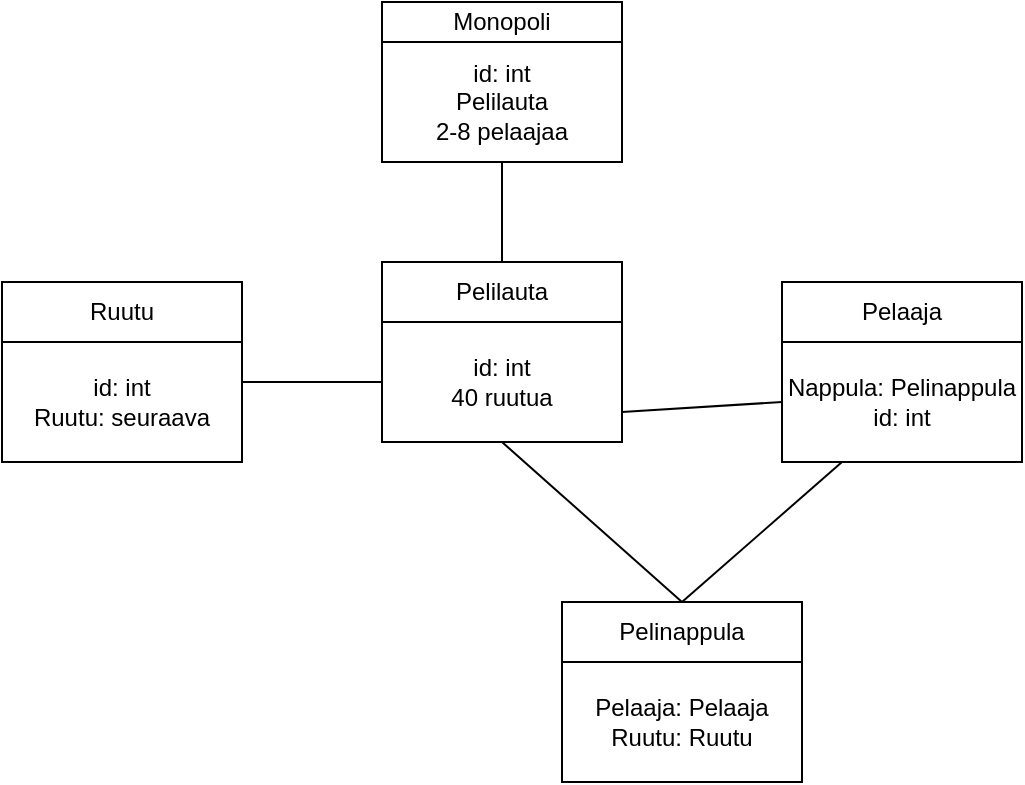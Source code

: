<mxfile version="12.8.6" type="device"><diagram id="JnfZ1DnmYC-s_w-Qnbk-" name="Page-1"><mxGraphModel dx="1038" dy="548" grid="1" gridSize="10" guides="1" tooltips="1" connect="1" arrows="1" fold="1" page="1" pageScale="1" pageWidth="827" pageHeight="1169" math="0" shadow="0"><root><mxCell id="0"/><mxCell id="1" parent="0"/><mxCell id="wuMi8fpval-3Vk3nx-K8-15" value="" style="edgeStyle=orthogonalEdgeStyle;rounded=0;orthogonalLoop=1;jettySize=auto;html=1;" edge="1" parent="1" source="wuMi8fpval-3Vk3nx-K8-2" target="wuMi8fpval-3Vk3nx-K8-14"><mxGeometry relative="1" as="geometry"/></mxCell><mxCell id="wuMi8fpval-3Vk3nx-K8-2" value="id: int&lt;br&gt;Pelilauta&lt;br&gt;2-8 pelaajaa" style="rounded=0;whiteSpace=wrap;html=1;" vertex="1" parent="1"><mxGeometry x="350" y="110" width="120" height="60" as="geometry"/></mxCell><mxCell id="wuMi8fpval-3Vk3nx-K8-14" value="Pelilauta&lt;br&gt;2-8 pelaajaa" style="rounded=0;whiteSpace=wrap;html=1;" vertex="1" parent="1"><mxGeometry x="350" y="250" width="120" height="60" as="geometry"/></mxCell><mxCell id="wuMi8fpval-3Vk3nx-K8-3" value="Monopoli" style="rounded=0;whiteSpace=wrap;html=1;" vertex="1" parent="1"><mxGeometry x="350" y="90" width="120" height="20" as="geometry"/></mxCell><mxCell id="wuMi8fpval-3Vk3nx-K8-4" value="Pelilauta" style="rounded=0;whiteSpace=wrap;html=1;" vertex="1" parent="1"><mxGeometry x="350" y="220" width="120" height="30" as="geometry"/></mxCell><mxCell id="wuMi8fpval-3Vk3nx-K8-19" value="" style="edgeStyle=orthogonalEdgeStyle;rounded=0;orthogonalLoop=1;jettySize=auto;html=1;" edge="1" parent="1" source="wuMi8fpval-3Vk3nx-K8-5"><mxGeometry relative="1" as="geometry"><mxPoint x="270" y="280" as="targetPoint"/></mxGeometry></mxCell><mxCell id="wuMi8fpval-3Vk3nx-K8-5" value="id: int&lt;br&gt;40 ruutua" style="rounded=0;whiteSpace=wrap;html=1;" vertex="1" parent="1"><mxGeometry x="350" y="250" width="120" height="60" as="geometry"/></mxCell><mxCell id="wuMi8fpval-3Vk3nx-K8-6" style="edgeStyle=orthogonalEdgeStyle;rounded=0;orthogonalLoop=1;jettySize=auto;html=1;exitX=0.5;exitY=1;exitDx=0;exitDy=0;" edge="1" parent="1" source="wuMi8fpval-3Vk3nx-K8-4" target="wuMi8fpval-3Vk3nx-K8-4"><mxGeometry relative="1" as="geometry"/></mxCell><mxCell id="wuMi8fpval-3Vk3nx-K8-8" value="Nappula: Pelinappula&lt;br&gt;id: int" style="rounded=0;whiteSpace=wrap;html=1;" vertex="1" parent="1"><mxGeometry x="550" y="260" width="120" height="60" as="geometry"/></mxCell><mxCell id="wuMi8fpval-3Vk3nx-K8-9" value="Pelaaja" style="rounded=0;whiteSpace=wrap;html=1;" vertex="1" parent="1"><mxGeometry x="550" y="230" width="120" height="30" as="geometry"/></mxCell><mxCell id="wuMi8fpval-3Vk3nx-K8-10" value="id: int&lt;br&gt;Ruutu: seuraava" style="rounded=0;whiteSpace=wrap;html=1;" vertex="1" parent="1"><mxGeometry x="160" y="260" width="120" height="60" as="geometry"/></mxCell><mxCell id="wuMi8fpval-3Vk3nx-K8-11" value="Ruutu" style="rounded=0;whiteSpace=wrap;html=1;" vertex="1" parent="1"><mxGeometry x="160" y="230" width="120" height="30" as="geometry"/></mxCell><mxCell id="wuMi8fpval-3Vk3nx-K8-12" value="Pelaaja: Pelaaja&lt;br&gt;Ruutu: Ruutu" style="rounded=0;whiteSpace=wrap;html=1;" vertex="1" parent="1"><mxGeometry x="440" y="420" width="120" height="60" as="geometry"/></mxCell><mxCell id="wuMi8fpval-3Vk3nx-K8-13" value="Pelinappula" style="rounded=0;whiteSpace=wrap;html=1;" vertex="1" parent="1"><mxGeometry x="440" y="390" width="120" height="30" as="geometry"/></mxCell><mxCell id="wuMi8fpval-3Vk3nx-K8-22" value="" style="endArrow=none;html=1;entryX=0;entryY=0.5;entryDx=0;entryDy=0;exitX=1;exitY=0.75;exitDx=0;exitDy=0;" edge="1" parent="1" source="wuMi8fpval-3Vk3nx-K8-5" target="wuMi8fpval-3Vk3nx-K8-8"><mxGeometry width="50" height="50" relative="1" as="geometry"><mxPoint x="390" y="310" as="sourcePoint"/><mxPoint x="440" y="260" as="targetPoint"/></mxGeometry></mxCell><mxCell id="wuMi8fpval-3Vk3nx-K8-23" value="" style="endArrow=none;html=1;entryX=0.25;entryY=1;entryDx=0;entryDy=0;exitX=0.5;exitY=0;exitDx=0;exitDy=0;" edge="1" parent="1" source="wuMi8fpval-3Vk3nx-K8-13" target="wuMi8fpval-3Vk3nx-K8-8"><mxGeometry width="50" height="50" relative="1" as="geometry"><mxPoint x="390" y="310" as="sourcePoint"/><mxPoint x="440" y="260" as="targetPoint"/></mxGeometry></mxCell><mxCell id="wuMi8fpval-3Vk3nx-K8-24" value="" style="endArrow=none;html=1;exitX=0.5;exitY=0;exitDx=0;exitDy=0;entryX=0.5;entryY=1;entryDx=0;entryDy=0;" edge="1" parent="1" source="wuMi8fpval-3Vk3nx-K8-13" target="wuMi8fpval-3Vk3nx-K8-5"><mxGeometry width="50" height="50" relative="1" as="geometry"><mxPoint x="390" y="310" as="sourcePoint"/><mxPoint x="440" y="260" as="targetPoint"/></mxGeometry></mxCell></root></mxGraphModel></diagram></mxfile>